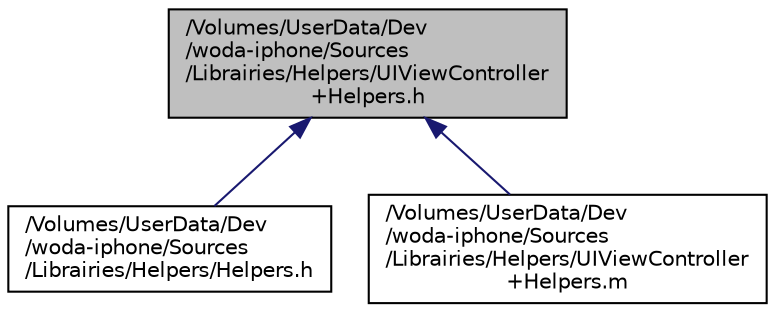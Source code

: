 digraph "/Volumes/UserData/Dev/woda-iphone/Sources/Librairies/Helpers/UIViewController+Helpers.h"
{
  edge [fontname="Helvetica",fontsize="10",labelfontname="Helvetica",labelfontsize="10"];
  node [fontname="Helvetica",fontsize="10",shape=record];
  Node1 [label="/Volumes/UserData/Dev\l/woda-iphone/Sources\l/Librairies/Helpers/UIViewController\l+Helpers.h",height=0.2,width=0.4,color="black", fillcolor="grey75", style="filled" fontcolor="black"];
  Node1 -> Node2 [dir="back",color="midnightblue",fontsize="10",style="solid",fontname="Helvetica"];
  Node2 [label="/Volumes/UserData/Dev\l/woda-iphone/Sources\l/Librairies/Helpers/Helpers.h",height=0.2,width=0.4,color="black", fillcolor="white", style="filled",URL="$_helpers_8h.html"];
  Node1 -> Node3 [dir="back",color="midnightblue",fontsize="10",style="solid",fontname="Helvetica"];
  Node3 [label="/Volumes/UserData/Dev\l/woda-iphone/Sources\l/Librairies/Helpers/UIViewController\l+Helpers.m",height=0.2,width=0.4,color="black", fillcolor="white", style="filled",URL="$_u_i_view_controller_09_helpers_8m.html"];
}
